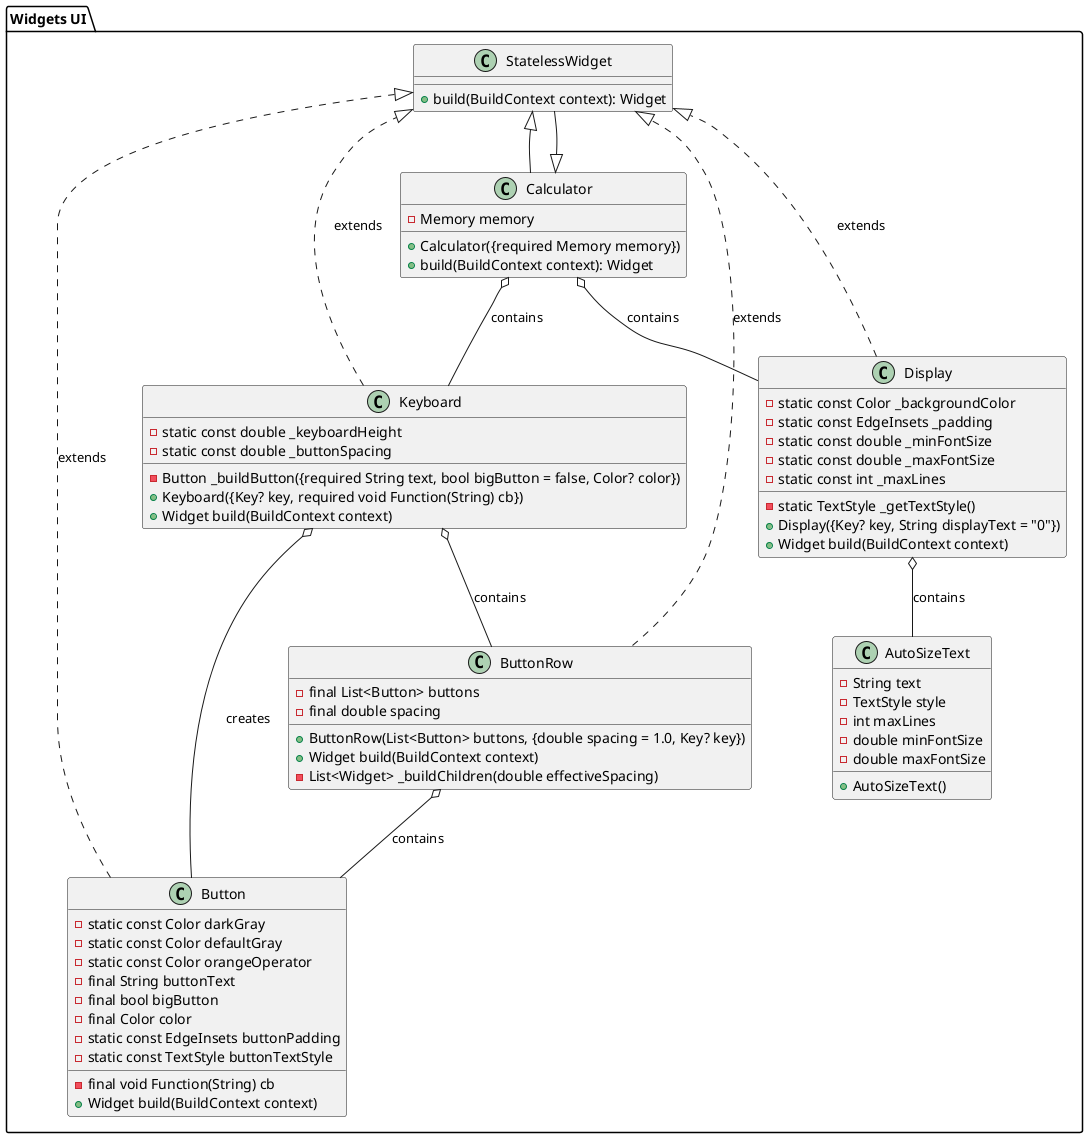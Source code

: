 @startuml "Calculator"
package "Widgets UI" {

class StatelessWidget {
  + build(BuildContext context): Widget
}

class Button {
  - static const Color darkGray
  - static const Color defaultGray
  - static const Color orangeOperator
  - final String buttonText
  - final bool bigButton
  - final Color color
  - final void Function(String) cb
  - static const EdgeInsets buttonPadding
  - static const TextStyle buttonTextStyle
'   + Button({Key? key, required String buttonText, bool bigButton = false, Color color = defaultGray, required void Function(String) cb})
  + Widget build(BuildContext context)
}

Button ..|> StatelessWidget : extends

class ButtonRow {
  - final List<Button> buttons
  - final double spacing
  + ButtonRow(List<Button> buttons, {double spacing = 1.0, Key? key})
  + Widget build(BuildContext context)
  - List<Widget> _buildChildren(double effectiveSpacing)
}

ButtonRow ..|> StatelessWidget : extends
ButtonRow o-- Button : contains

class Keyboard {
  - static const double _keyboardHeight
  - static const double _buttonSpacing
  - Button _buildButton({required String text, bool bigButton = false, Color? color})
  + Keyboard({Key? key, required void Function(String) cb})
  + Widget build(BuildContext context)
}

Keyboard ..|> StatelessWidget : extends
Keyboard o-- ButtonRow : contains
Keyboard o-- Button : creates

class AutoSizeText {
  - String text
  - TextStyle style
  - int maxLines
  - double minFontSize
  - double maxFontSize
  + AutoSizeText()
}

class Display {
  - static const Color _backgroundColor
  - static const EdgeInsets _padding
  - static const double _minFontSize
  - static const double _maxFontSize
  - static const int _maxLines
  - static TextStyle _getTextStyle()
  + Display({Key? key, String displayText = "0"})
  + Widget build(BuildContext context)
}

Display ..|> StatelessWidget : extends
Display o-- AutoSizeText : contains

class Calculator extends StatelessWidget {
  - Memory memory
  + Calculator({required Memory memory})
  + build(BuildContext context): Widget
}

  Calculator <|-- StatelessWidget
  Calculator o-- Keyboard : contains
  Calculator o-- Display : contains
}
@enduml
